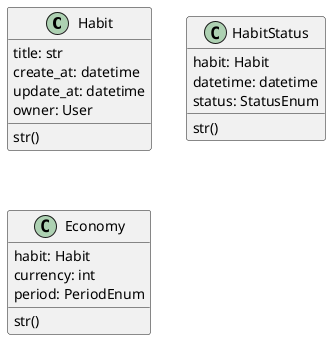 @startuml

class Habit {
    title: str
    create_at: datetime
    update_at: datetime
    owner: User 

    str()
}


class HabitStatus {
    habit: Habit
    datetime: datetime
    status: StatusEnum 

    str()
}


class Economy {
    habit: Habit
    currency: int
    period: PeriodEnum

    str()
}

@enduml